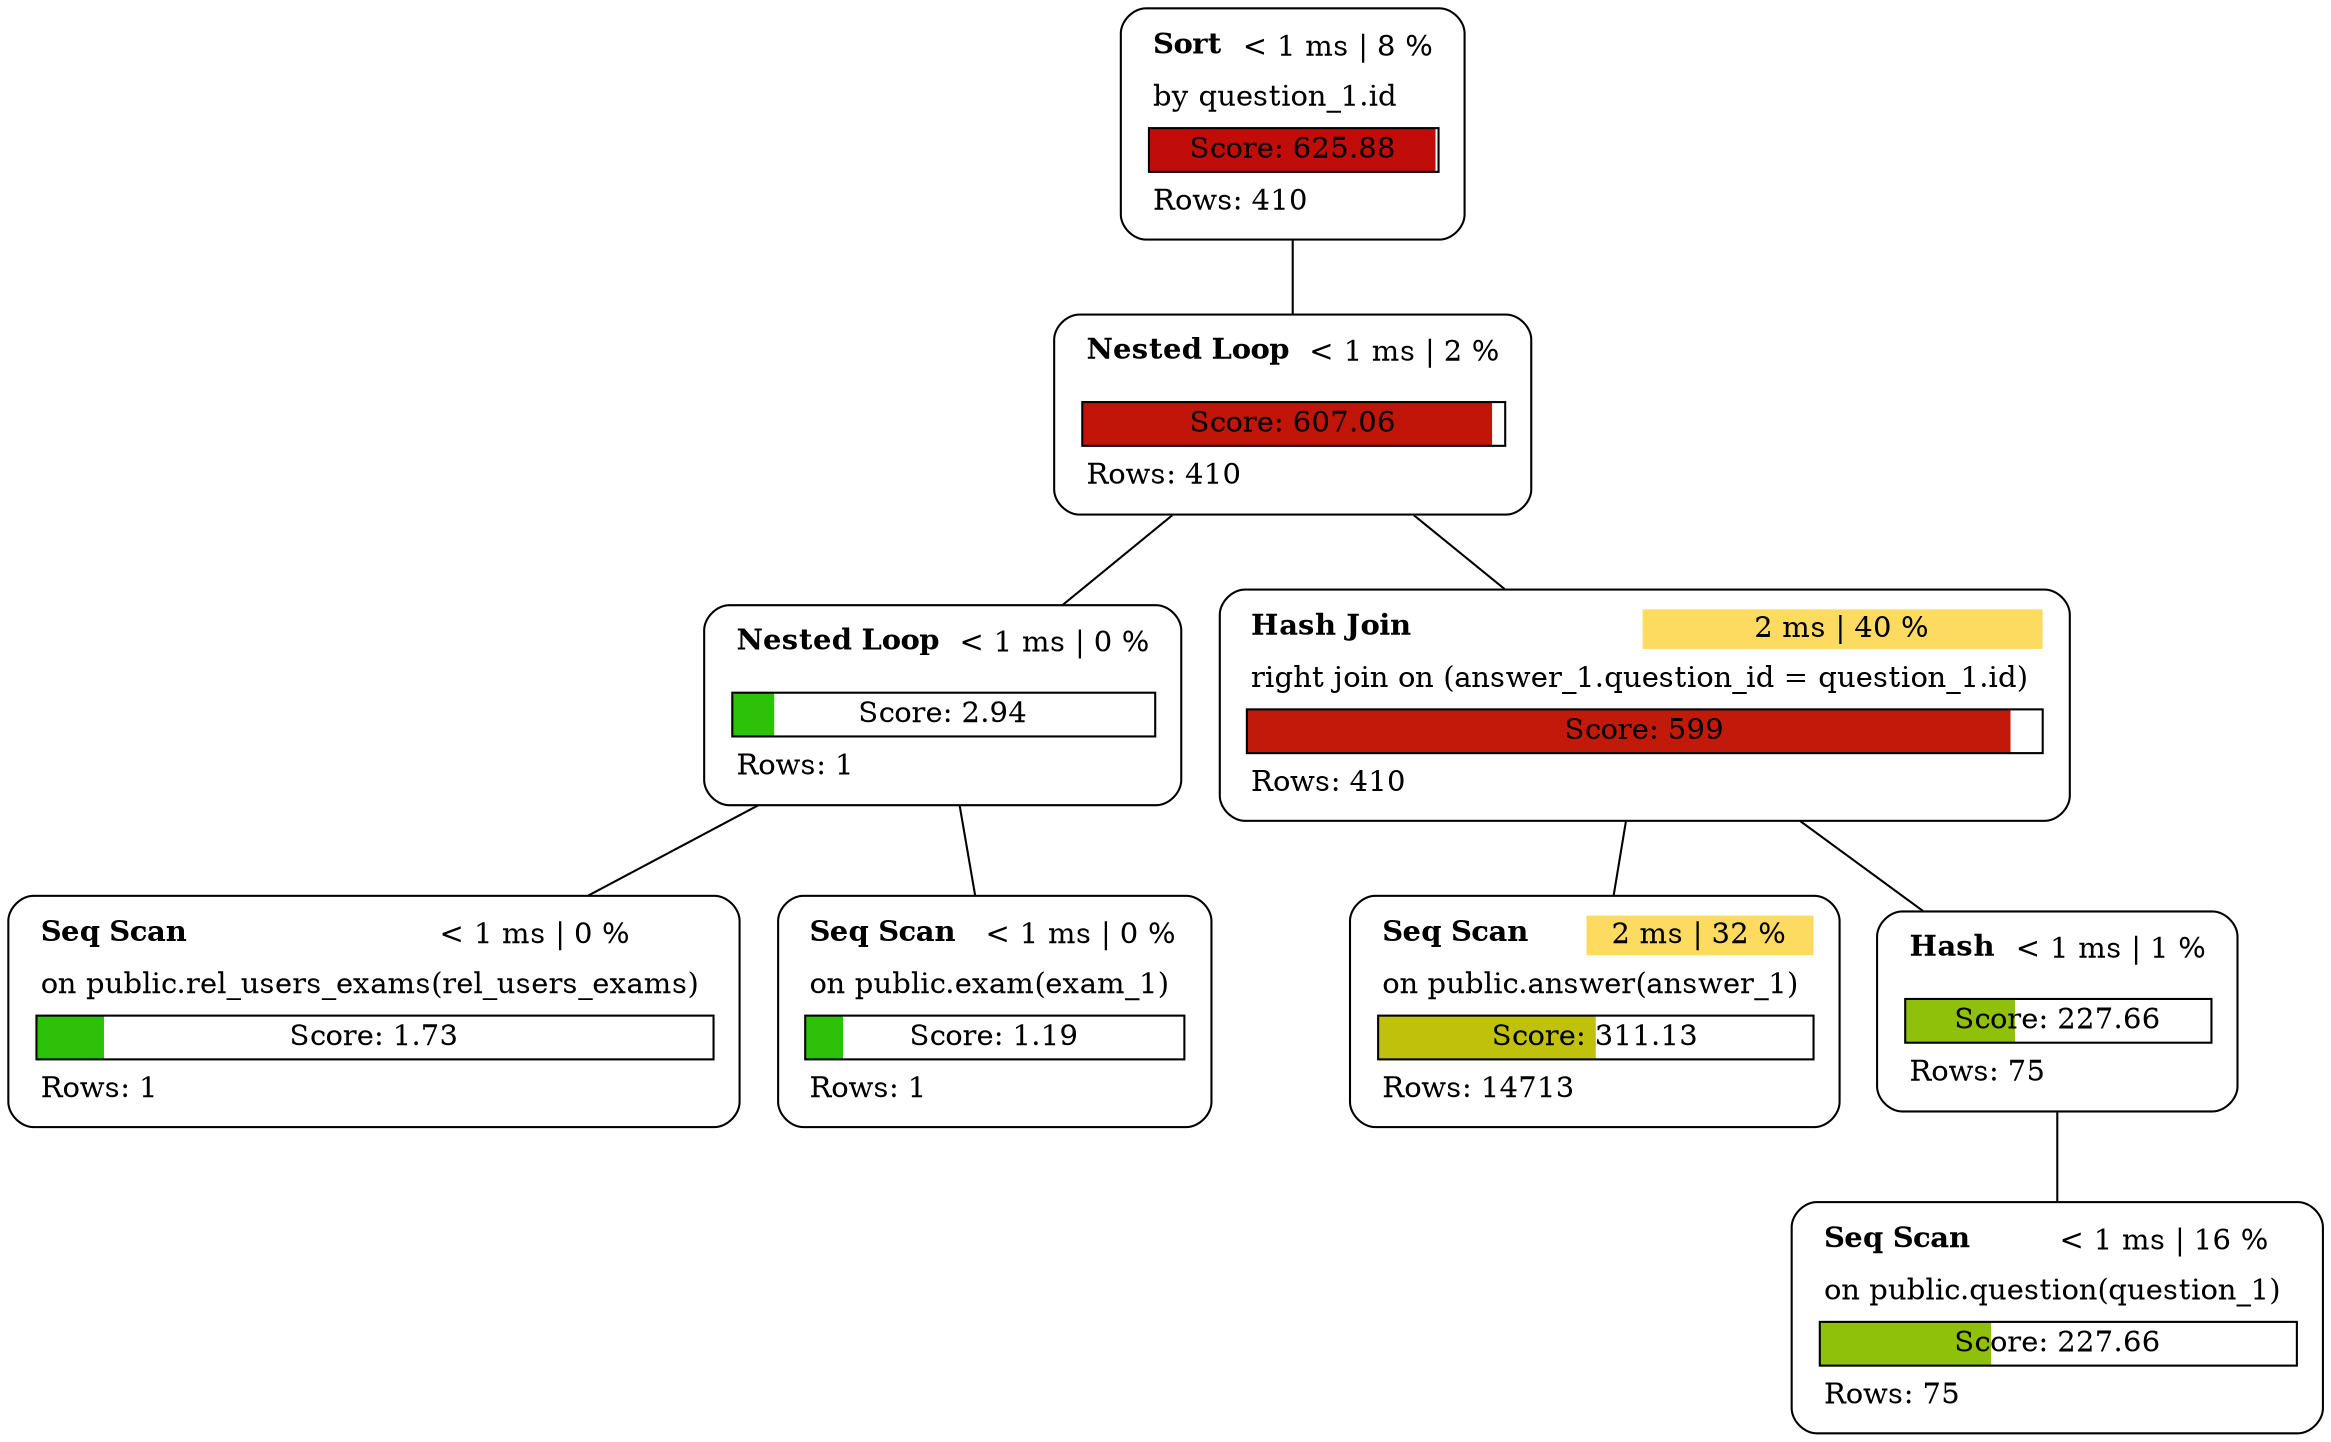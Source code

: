 graph explain {
    node0[label=<<table border="0" cellborder="0" cellspacing="5"><tr><td align="left"><b>Sort</b></td><td>&lt; 1 ms | 8 %</td></tr><tr><td colspan="2" align="left">by question_1.id</td></tr><tr><td colspan="2" border="1" bgcolor="#c10d0a;0.99:white">Score: 625.88</td></tr><tr><td colspan="2" align="left">Rows: 410</td></tr></table>>][style="rounded"][shape="box"];
    node1[label=<<table border="0" cellborder="0" cellspacing="5"><tr><td align="left"><b>Nested Loop</b></td><td>&lt; 1 ms | 2 %</td></tr><tr><td colspan="2" align="left"></td></tr><tr><td colspan="2" border="1" bgcolor="#c1150a;0.97:white">Score: 607.06</td></tr><tr><td colspan="2" align="left">Rows: 410</td></tr></table>>][style="rounded"][shape="box"];
    node2[label=<<table border="0" cellborder="0" cellspacing="5"><tr><td align="left"><b>Nested Loop</b></td><td>&lt; 1 ms | 0 %</td></tr><tr><td colspan="2" align="left"></td></tr><tr><td colspan="2" border="1" bgcolor="#2ec10a;0.10:white">Score: 2.94</td></tr><tr><td colspan="2" align="left">Rows: 1</td></tr></table>>][style="rounded"][shape="box"];
    node3[label=<<table border="0" cellborder="0" cellspacing="5"><tr><td align="left"><b>Seq Scan</b></td><td>&lt; 1 ms | 0 %</td></tr><tr><td colspan="2" align="left">on public.rel_users_exams(rel_users_exams)</td></tr><tr><td colspan="2" border="1" bgcolor="#2ec10a;0.10:white">Score: 1.73</td></tr><tr><td colspan="2" align="left">Rows: 1</td></tr></table>>][style="rounded"][shape="box"];
    node4[label=<<table border="0" cellborder="0" cellspacing="5"><tr><td align="left"><b>Seq Scan</b></td><td>&lt; 1 ms | 0 %</td></tr><tr><td colspan="2" align="left">on public.exam(exam_1)</td></tr><tr><td colspan="2" border="1" bgcolor="#2ec10a;0.10:white">Score: 1.19</td></tr><tr><td colspan="2" align="left">Rows: 1</td></tr></table>>][style="rounded"][shape="box"];
    node5[label=<<table border="0" cellborder="0" cellspacing="5"><tr><td align="left"><b>Hash Join</b></td><td bgcolor="#fddb61">2 ms | 40 %</td></tr><tr><td colspan="2" align="left">right join on (answer_1.question_id = question_1.id)</td></tr><tr><td colspan="2" border="1" bgcolor="#c1190a;0.96:white">Score: 599</td></tr><tr><td colspan="2" align="left">Rows: 410</td></tr></table>>][style="rounded"][shape="box"];
    node6[label=<<table border="0" cellborder="0" cellspacing="5"><tr><td align="left"><b>Seq Scan</b></td><td bgcolor="#fddb61">2 ms | 32 %</td></tr><tr><td colspan="2" align="left">on public.answer(answer_1)</td></tr><tr><td colspan="2" border="1" bgcolor="#c0c10a;0.50:white">Score: 311.13</td></tr><tr><td colspan="2" align="left">Rows: 14713</td></tr></table>>][style="rounded"][shape="box"];
    node7[label=<<table border="0" cellborder="0" cellspacing="5"><tr><td align="left"><b>Hash</b></td><td>&lt; 1 ms | 1 %</td></tr><tr><td colspan="2" align="left"></td></tr><tr><td colspan="2" border="1" bgcolor="#8fc10a;0.36:white">Score: 227.66</td></tr><tr><td colspan="2" align="left">Rows: 75</td></tr></table>>][style="rounded"][shape="box"];
    node8[label=<<table border="0" cellborder="0" cellspacing="5"><tr><td align="left"><b>Seq Scan</b></td><td>&lt; 1 ms | 16 %</td></tr><tr><td colspan="2" align="left">on public.question(question_1)</td></tr><tr><td colspan="2" border="1" bgcolor="#8fc10a;0.36:white">Score: 227.66</td></tr><tr><td colspan="2" align="left">Rows: 75</td></tr></table>>][style="rounded"][shape="box"];
    node0 -- node1[label=""];
    node1 -- node2[label=""];
    node2 -- node3[label=""];
    node2 -- node4[label=""];
    node1 -- node5[label=""];
    node5 -- node6[label=""];
    node5 -- node7[label=""];
    node7 -- node8[label=""];
}
